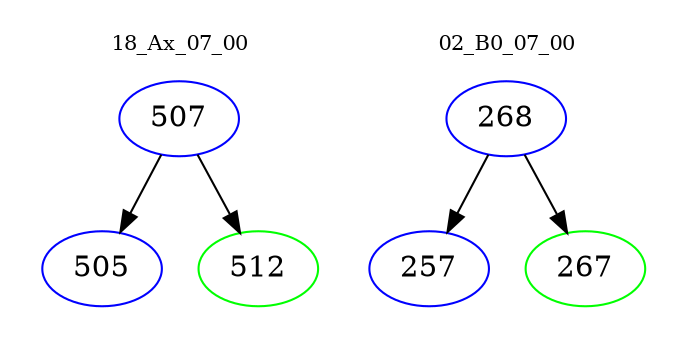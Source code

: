 digraph{
subgraph cluster_0 {
color = white
label = "18_Ax_07_00";
fontsize=10;
T0_507 [label="507", color="blue"]
T0_507 -> T0_505 [color="black"]
T0_505 [label="505", color="blue"]
T0_507 -> T0_512 [color="black"]
T0_512 [label="512", color="green"]
}
subgraph cluster_1 {
color = white
label = "02_B0_07_00";
fontsize=10;
T1_268 [label="268", color="blue"]
T1_268 -> T1_257 [color="black"]
T1_257 [label="257", color="blue"]
T1_268 -> T1_267 [color="black"]
T1_267 [label="267", color="green"]
}
}
